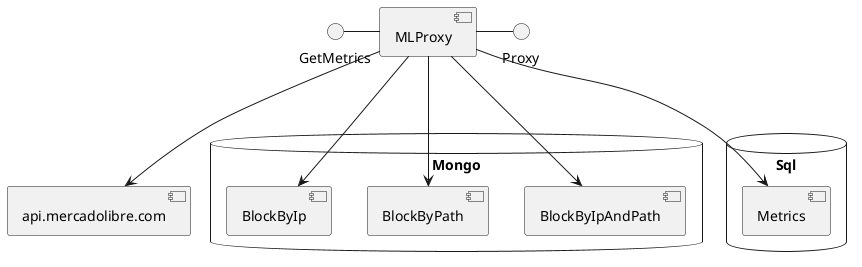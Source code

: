 @startuml "MLProxy"
GetMetrics -right- [MLProxy] 
Proxy -left- [MLProxy]

database "Mongo" {
  [BlockByIp]
  [BlockByPath]
  [BlockByIpAndPath]
}

database "Sql" {
  [Metrics]
}

[MLProxy] -down--> [Metrics]
[MLProxy] -down--> [api.mercadolibre.com]
[MLProxy] -down--> [BlockByIp]
[MLProxy] -down--> [BlockByPath]
[MLProxy] -down--> [BlockByIpAndPath]
@enduml

@startuml
title Fluxo do MLProxy

participant "Request" as request
participant "MLProxy" as mlproxy
participant "Mongo DB" as mongo
participant "SQL Server" as sql
participant "api.mercadolibre.com" as api

request -> mlproxy: Realiza o request para o proxy
mlproxy -> sql: Insere uma nova métrica
mlproxy -> mongo: Verifica se o request está bloqueado ip, path ou ip+path
mongo -> mlproxy
mlproxy -> api: Envia o request para a api
api -> mlproxy
mlproxy -> request
@enduml

@startuml
title Fluxo do MLProxy para consulta de métricas

participant "Request" as request
participant "MLProxy" as mlproxy
participant "SQL Server" as sql

request -> mlproxy: Realiza o request para consultar as métricas
mlproxy -> sql: Realiza a consulta de métricas
sql -> mlproxy
mlproxy -> request: Agrupa as métricas e retorna o response

@enduml